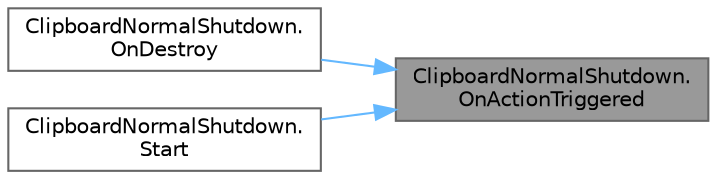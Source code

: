 digraph "ClipboardNormalShutdown.OnActionTriggered"
{
 // LATEX_PDF_SIZE
  bgcolor="transparent";
  edge [fontname=Helvetica,fontsize=10,labelfontname=Helvetica,labelfontsize=10];
  node [fontname=Helvetica,fontsize=10,shape=box,height=0.2,width=0.4];
  rankdir="RL";
  Node1 [id="Node000001",label="ClipboardNormalShutdown.\lOnActionTriggered",height=0.2,width=0.4,color="gray40", fillcolor="grey60", style="filled", fontcolor="black",tooltip="This method is called when the actionTrigger is released, initiating the normal shutdown scenario on ..."];
  Node1 -> Node2 [id="edge1_Node000001_Node000002",dir="back",color="steelblue1",style="solid",tooltip=" "];
  Node2 [id="Node000002",label="ClipboardNormalShutdown.\lOnDestroy",height=0.2,width=0.4,color="grey40", fillcolor="white", style="filled",URL="$class_clipboard_normal_shutdown.html#a76b02940f4c84b927a251ee873e58c24",tooltip="This method removes the ActionListener, disables the ActionTrigger and destroys the object."];
  Node1 -> Node3 [id="edge2_Node000001_Node000003",dir="back",color="steelblue1",style="solid",tooltip=" "];
  Node3 [id="Node000003",label="ClipboardNormalShutdown.\lStart",height=0.2,width=0.4,color="grey40", fillcolor="white", style="filled",URL="$class_clipboard_normal_shutdown.html#a5a3bff7940e51b2df2e378208961fb27",tooltip="This method initializes clipboardActions and adds ActionListeners to the clipboard's grab interactabl..."];
}
